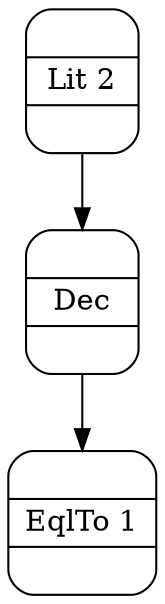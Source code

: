 digraph {
  "margin"=0
  "compound"="true"
  "nslimit"=20
  node ["shape"="Mrecord"]
  0 ["label"="{ { <i0> } | EqlTo 1 | { <o0> } }"]
  1 ["label"="{ { <i0> } | Dec | { <o0> } }"]
  2 ["label"="{ { <i0> } | Lit 2 | { <o0> } }"]
  1:"o0" -> 0:"i0"
  2:"o0" -> 1:"i0"
}
